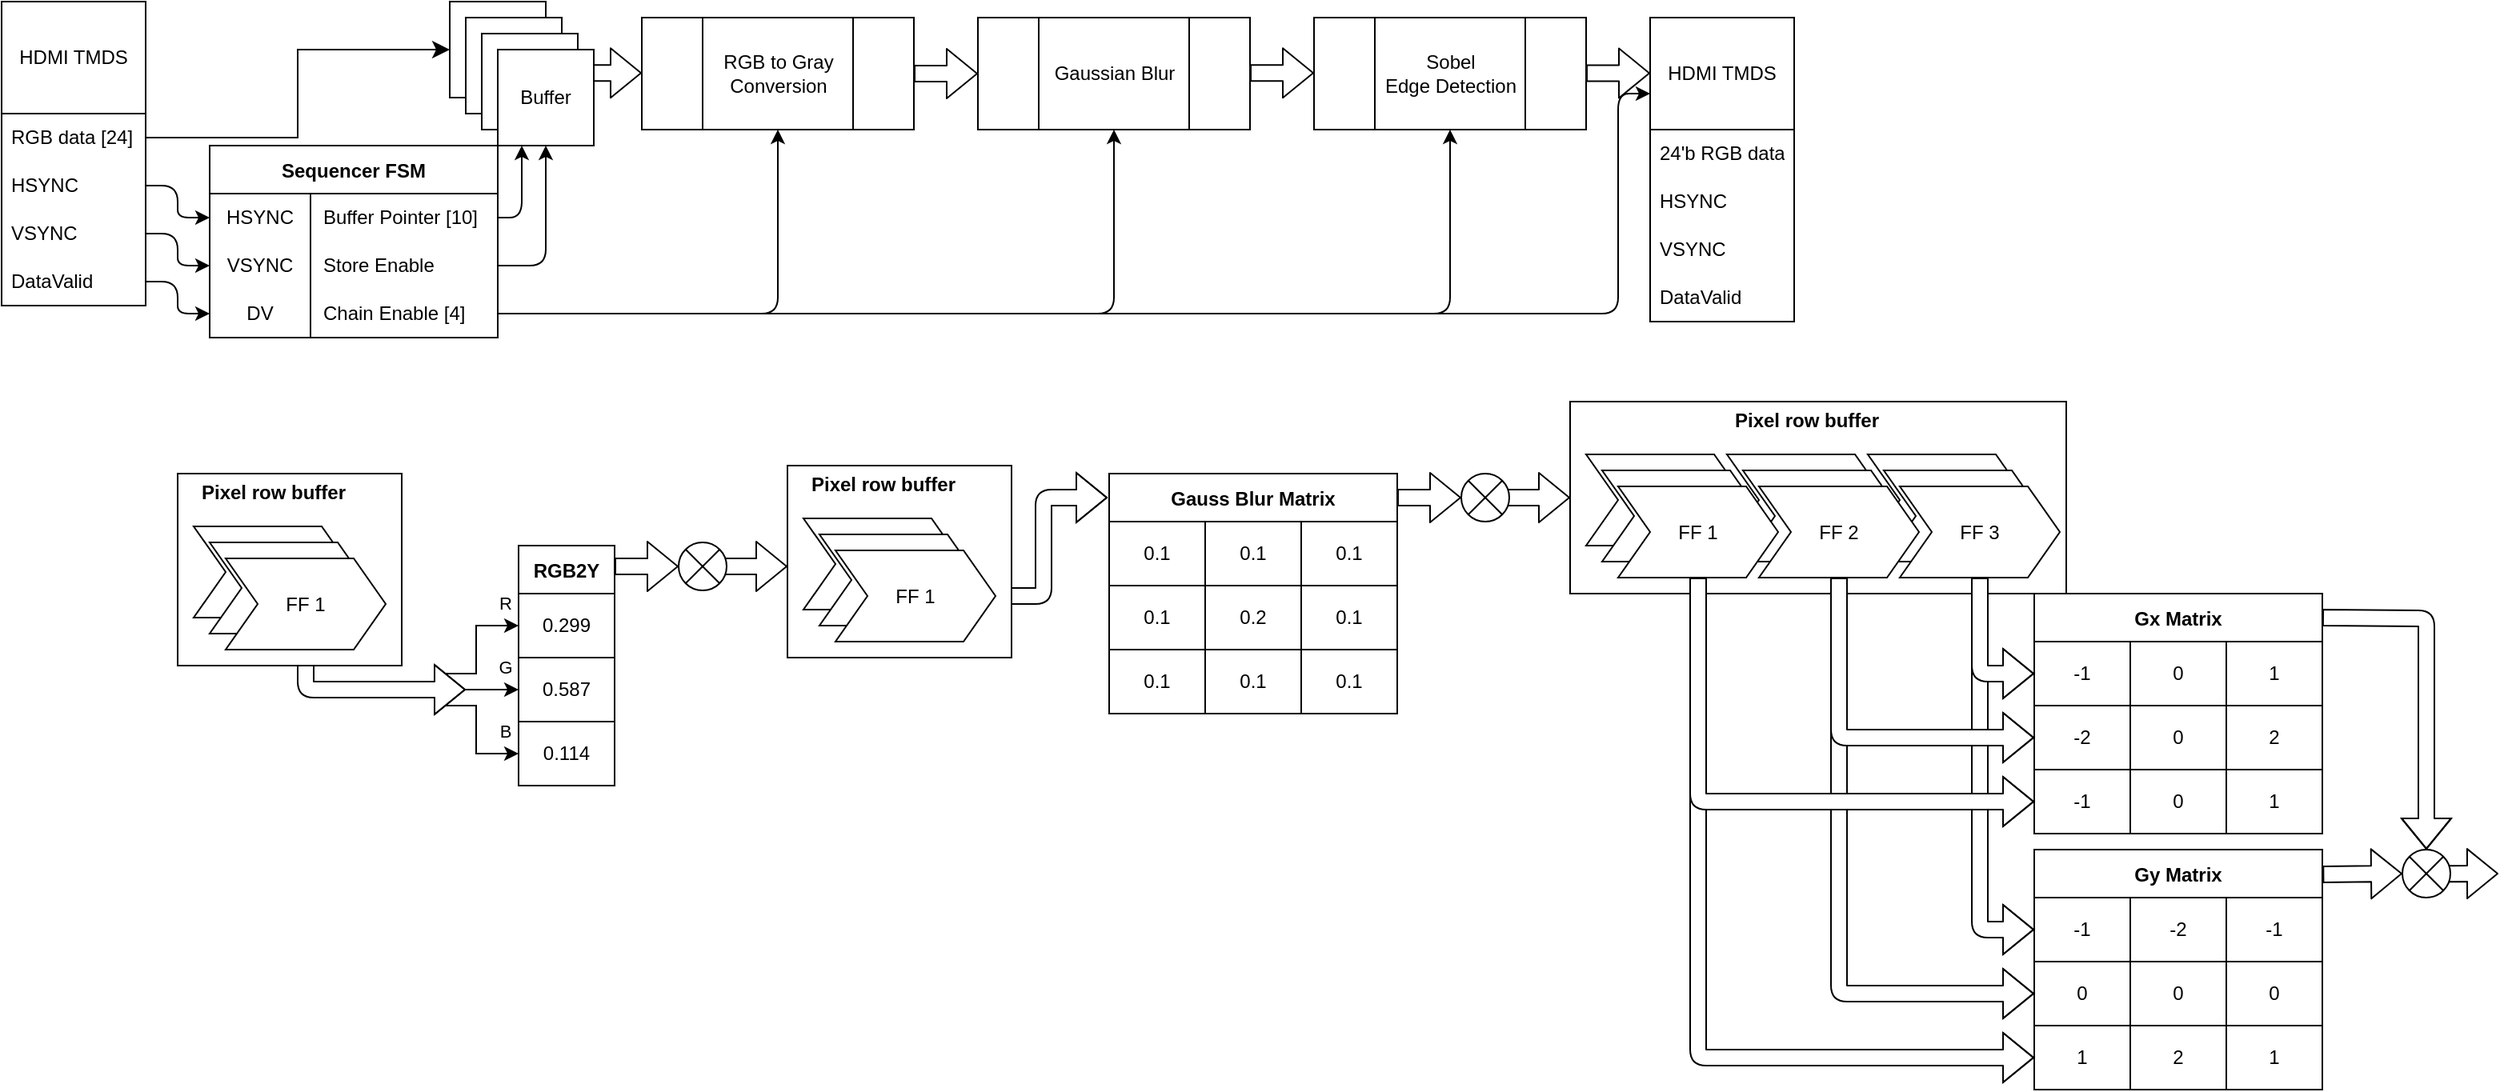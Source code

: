 <mxfile>
    <diagram id="B6FuRGe8eG0oxutKveG0" name="Page-1">
        <mxGraphModel dx="1189" dy="1131" grid="1" gridSize="10" guides="1" tooltips="1" connect="1" arrows="1" fold="1" page="1" pageScale="1" pageWidth="850" pageHeight="1100" math="0" shadow="0">
            <root>
                <mxCell id="0"/>
                <mxCell id="1" parent="0"/>
                <mxCell id="198" value="" style="edgeStyle=elbowEdgeStyle;elbow=horizontal;endArrow=classic;html=1;curved=0;rounded=0;fillColor=default;gradientColor=none;entryX=0;entryY=0.5;entryDx=0;entryDy=0;" edge="1" parent="1" target="173">
                    <mxGeometry width="50" height="50" relative="1" as="geometry">
                        <mxPoint x="300" y="430" as="sourcePoint"/>
                        <mxPoint x="350" y="400" as="targetPoint"/>
                        <Array as="points"/>
                    </mxGeometry>
                </mxCell>
                <mxCell id="199" value="" style="edgeStyle=elbowEdgeStyle;elbow=horizontal;endArrow=classic;html=1;curved=0;rounded=0;fillColor=default;gradientColor=none;entryX=0;entryY=0.5;entryDx=0;entryDy=0;" edge="1" parent="1" target="177">
                    <mxGeometry width="50" height="50" relative="1" as="geometry">
                        <mxPoint x="300" y="440" as="sourcePoint"/>
                        <mxPoint x="363" y="408.0" as="targetPoint"/>
                        <Array as="points"/>
                    </mxGeometry>
                </mxCell>
                <mxCell id="200" value="" style="edgeStyle=elbowEdgeStyle;elbow=horizontal;endArrow=classic;html=1;curved=0;rounded=0;fillColor=default;gradientColor=none;entryX=0;entryY=0.5;entryDx=0;entryDy=0;" edge="1" parent="1" target="181">
                    <mxGeometry width="50" height="50" relative="1" as="geometry">
                        <mxPoint x="300" y="450" as="sourcePoint"/>
                        <mxPoint x="363" y="410" as="targetPoint"/>
                        <Array as="points"/>
                    </mxGeometry>
                </mxCell>
                <mxCell id="197" style="edgeStyle=orthogonalEdgeStyle;shape=flexArrow;html=1;fillColor=default;" edge="1" parent="1" source="193">
                    <mxGeometry relative="1" as="geometry">
                        <mxPoint x="320" y="440" as="targetPoint"/>
                        <Array as="points">
                            <mxPoint x="220" y="440"/>
                        </Array>
                    </mxGeometry>
                </mxCell>
                <mxCell id="114" value="" style="rounded=0;whiteSpace=wrap;html=1;" vertex="1" parent="1">
                    <mxGeometry x="1010" y="260" width="310" height="120" as="geometry"/>
                </mxCell>
                <mxCell id="112" style="shape=flexArrow;html=1;fillColor=default;exitX=1.001;exitY=0.103;exitDx=0;exitDy=0;exitPerimeter=0;" edge="1" parent="1">
                    <mxGeometry relative="1" as="geometry">
                        <mxPoint x="1558" y="555.08" as="sourcePoint"/>
                        <mxPoint x="1590" y="555" as="targetPoint"/>
                    </mxGeometry>
                </mxCell>
                <mxCell id="3" value="HDMI TMDS" style="swimlane;fontStyle=0;childLayout=stackLayout;horizontal=1;startSize=70;horizontalStack=0;resizeParent=1;resizeParentMax=0;resizeLast=0;collapsible=1;marginBottom=0;whiteSpace=wrap;html=1;" parent="1" vertex="1">
                    <mxGeometry x="30" y="10" width="90" height="190" as="geometry">
                        <mxRectangle x="160" y="200" width="60" height="30" as="alternateBounds"/>
                    </mxGeometry>
                </mxCell>
                <mxCell id="5" value="RGB data [24]" style="text;strokeColor=none;fillColor=none;align=left;verticalAlign=middle;spacingLeft=4;spacingRight=4;overflow=hidden;points=[[0,0.5],[1,0.5]];portConstraint=eastwest;rotatable=0;whiteSpace=wrap;html=1;" parent="3" vertex="1">
                    <mxGeometry y="70" width="90" height="30" as="geometry"/>
                </mxCell>
                <mxCell id="6" value="HSYNC" style="text;strokeColor=none;fillColor=none;align=left;verticalAlign=middle;spacingLeft=4;spacingRight=4;overflow=hidden;points=[[0,0.5],[1,0.5]];portConstraint=eastwest;rotatable=0;whiteSpace=wrap;html=1;" parent="3" vertex="1">
                    <mxGeometry y="100" width="90" height="30" as="geometry"/>
                </mxCell>
                <mxCell id="26" value="VSYNC" style="text;strokeColor=none;fillColor=none;align=left;verticalAlign=middle;spacingLeft=4;spacingRight=4;overflow=hidden;points=[[0,0.5],[1,0.5]];portConstraint=eastwest;rotatable=0;whiteSpace=wrap;html=1;" vertex="1" parent="3">
                    <mxGeometry y="130" width="90" height="30" as="geometry"/>
                </mxCell>
                <mxCell id="27" value="DataValid" style="text;strokeColor=none;fillColor=none;align=left;verticalAlign=middle;spacingLeft=4;spacingRight=4;overflow=hidden;points=[[0,0.5],[1,0.5]];portConstraint=eastwest;rotatable=0;whiteSpace=wrap;html=1;" vertex="1" parent="3">
                    <mxGeometry y="160" width="90" height="30" as="geometry"/>
                </mxCell>
                <mxCell id="28" value="HDMI TMDS" style="swimlane;fontStyle=0;childLayout=stackLayout;horizontal=1;startSize=70;horizontalStack=0;resizeParent=1;resizeParentMax=0;resizeLast=0;collapsible=1;marginBottom=0;whiteSpace=wrap;html=1;" vertex="1" parent="1">
                    <mxGeometry x="1060" y="20" width="90" height="190" as="geometry">
                        <mxRectangle x="160" y="200" width="60" height="30" as="alternateBounds"/>
                    </mxGeometry>
                </mxCell>
                <mxCell id="29" value="24'b RGB data" style="text;strokeColor=none;fillColor=none;align=left;verticalAlign=middle;spacingLeft=4;spacingRight=4;overflow=hidden;points=[[0,0.5],[1,0.5]];portConstraint=eastwest;rotatable=0;whiteSpace=wrap;html=1;" vertex="1" parent="28">
                    <mxGeometry y="70" width="90" height="30" as="geometry"/>
                </mxCell>
                <mxCell id="30" value="HSYNC" style="text;strokeColor=none;fillColor=none;align=left;verticalAlign=middle;spacingLeft=4;spacingRight=4;overflow=hidden;points=[[0,0.5],[1,0.5]];portConstraint=eastwest;rotatable=0;whiteSpace=wrap;html=1;" vertex="1" parent="28">
                    <mxGeometry y="100" width="90" height="30" as="geometry"/>
                </mxCell>
                <mxCell id="31" value="VSYNC" style="text;strokeColor=none;fillColor=none;align=left;verticalAlign=middle;spacingLeft=4;spacingRight=4;overflow=hidden;points=[[0,0.5],[1,0.5]];portConstraint=eastwest;rotatable=0;whiteSpace=wrap;html=1;" vertex="1" parent="28">
                    <mxGeometry y="130" width="90" height="30" as="geometry"/>
                </mxCell>
                <mxCell id="32" value="DataValid" style="text;strokeColor=none;fillColor=none;align=left;verticalAlign=middle;spacingLeft=4;spacingRight=4;overflow=hidden;points=[[0,0.5],[1,0.5]];portConstraint=eastwest;rotatable=0;whiteSpace=wrap;html=1;" vertex="1" parent="28">
                    <mxGeometry y="160" width="90" height="30" as="geometry"/>
                </mxCell>
                <mxCell id="40" value="" style="group" vertex="1" connectable="0" parent="1">
                    <mxGeometry x="430" y="20" width="590" height="70" as="geometry"/>
                </mxCell>
                <mxCell id="11" value="RGB to Gray&lt;br&gt;Conversion" style="shape=process;whiteSpace=wrap;html=1;backgroundOutline=1;size=0.222;" vertex="1" parent="40">
                    <mxGeometry width="170" height="70" as="geometry"/>
                </mxCell>
                <mxCell id="34" value="Gaussian Blur" style="shape=process;whiteSpace=wrap;html=1;backgroundOutline=1;size=0.222;" vertex="1" parent="40">
                    <mxGeometry x="210" width="170" height="70" as="geometry"/>
                </mxCell>
                <mxCell id="35" value="Sobel&lt;br&gt;Edge Detection" style="shape=process;whiteSpace=wrap;html=1;backgroundOutline=1;size=0.222;" vertex="1" parent="40">
                    <mxGeometry x="420" width="170" height="70" as="geometry"/>
                </mxCell>
                <mxCell id="36" value="" style="shape=flexArrow;endArrow=classic;html=1;" edge="1" parent="40" source="11">
                    <mxGeometry width="50" height="50" relative="1" as="geometry">
                        <mxPoint x="170" y="40" as="sourcePoint"/>
                        <mxPoint x="210" y="35" as="targetPoint"/>
                    </mxGeometry>
                </mxCell>
                <mxCell id="39" value="" style="shape=flexArrow;endArrow=classic;html=1;" edge="1" parent="40">
                    <mxGeometry width="50" height="50" relative="1" as="geometry">
                        <mxPoint x="380" y="34.6" as="sourcePoint"/>
                        <mxPoint x="420" y="34.6" as="targetPoint"/>
                    </mxGeometry>
                </mxCell>
                <mxCell id="49" value="" style="group" vertex="1" connectable="0" parent="1">
                    <mxGeometry x="310" y="10" width="120" height="90" as="geometry"/>
                </mxCell>
                <mxCell id="47" value="" style="shape=flexArrow;endArrow=classic;html=1;" edge="1" parent="49">
                    <mxGeometry width="50" height="50" relative="1" as="geometry">
                        <mxPoint x="80" y="44.6" as="sourcePoint"/>
                        <mxPoint x="120" y="44.6" as="targetPoint"/>
                    </mxGeometry>
                </mxCell>
                <mxCell id="45" value="" style="group" vertex="1" connectable="0" parent="49">
                    <mxGeometry width="90" height="90" as="geometry"/>
                </mxCell>
                <mxCell id="41" value="" style="rounded=0;whiteSpace=wrap;html=1;" vertex="1" parent="45">
                    <mxGeometry width="60" height="60" as="geometry"/>
                </mxCell>
                <mxCell id="42" value="" style="rounded=0;whiteSpace=wrap;html=1;" vertex="1" parent="45">
                    <mxGeometry x="10" y="10" width="60" height="60" as="geometry"/>
                </mxCell>
                <mxCell id="43" value="" style="rounded=0;whiteSpace=wrap;html=1;" vertex="1" parent="45">
                    <mxGeometry x="20" y="20" width="60" height="60" as="geometry"/>
                </mxCell>
                <mxCell id="44" value="" style="rounded=0;whiteSpace=wrap;html=1;" vertex="1" parent="45">
                    <mxGeometry x="30" y="30" width="60" height="60" as="geometry"/>
                </mxCell>
                <mxCell id="48" value="Buffer" style="text;html=1;strokeColor=none;fillColor=none;align=center;verticalAlign=middle;whiteSpace=wrap;rounded=0;" vertex="1" parent="45">
                    <mxGeometry x="30" y="45" width="60" height="30" as="geometry"/>
                </mxCell>
                <mxCell id="50" value="" style="edgeStyle=elbowEdgeStyle;elbow=horizontal;endArrow=classic;html=1;curved=0;rounded=0;endSize=8;startSize=8;entryX=0;entryY=0.5;entryDx=0;entryDy=0;exitX=1;exitY=0.5;exitDx=0;exitDy=0;" edge="1" parent="1" source="5" target="41">
                    <mxGeometry width="50" height="50" relative="1" as="geometry">
                        <mxPoint x="120" y="100" as="sourcePoint"/>
                        <mxPoint x="170" y="50" as="targetPoint"/>
                    </mxGeometry>
                </mxCell>
                <mxCell id="55" value="Sequencer FSM" style="shape=table;startSize=30;container=1;collapsible=0;childLayout=tableLayout;fixedRows=1;rowLines=0;fontStyle=1;" vertex="1" parent="1">
                    <mxGeometry x="160" y="100" width="180" height="120" as="geometry"/>
                </mxCell>
                <mxCell id="56" value="" style="shape=tableRow;horizontal=0;startSize=0;swimlaneHead=0;swimlaneBody=0;top=0;left=0;bottom=0;right=0;collapsible=0;dropTarget=0;fillColor=none;points=[[0,0.5],[1,0.5]];portConstraint=eastwest;" vertex="1" parent="55">
                    <mxGeometry y="30" width="180" height="30" as="geometry"/>
                </mxCell>
                <mxCell id="57" value="HSYNC" style="shape=partialRectangle;html=1;whiteSpace=wrap;connectable=0;fillColor=none;top=0;left=0;bottom=0;right=0;overflow=hidden;pointerEvents=1;" vertex="1" parent="56">
                    <mxGeometry width="63" height="30" as="geometry">
                        <mxRectangle width="63" height="30" as="alternateBounds"/>
                    </mxGeometry>
                </mxCell>
                <mxCell id="58" value="Buffer Pointer [10]" style="shape=partialRectangle;html=1;whiteSpace=wrap;connectable=0;fillColor=none;top=0;left=0;bottom=0;right=0;align=left;spacingLeft=6;overflow=hidden;" vertex="1" parent="56">
                    <mxGeometry x="63" width="117" height="30" as="geometry">
                        <mxRectangle width="117" height="30" as="alternateBounds"/>
                    </mxGeometry>
                </mxCell>
                <mxCell id="59" value="" style="shape=tableRow;horizontal=0;startSize=0;swimlaneHead=0;swimlaneBody=0;top=0;left=0;bottom=0;right=0;collapsible=0;dropTarget=0;fillColor=none;points=[[0,0.5],[1,0.5]];portConstraint=eastwest;" vertex="1" parent="55">
                    <mxGeometry y="60" width="180" height="30" as="geometry"/>
                </mxCell>
                <mxCell id="60" value="VSYNC" style="shape=partialRectangle;html=1;whiteSpace=wrap;connectable=0;fillColor=none;top=0;left=0;bottom=0;right=0;overflow=hidden;" vertex="1" parent="59">
                    <mxGeometry width="63" height="30" as="geometry">
                        <mxRectangle width="63" height="30" as="alternateBounds"/>
                    </mxGeometry>
                </mxCell>
                <mxCell id="61" value="Store Enable" style="shape=partialRectangle;html=1;whiteSpace=wrap;connectable=0;fillColor=none;top=0;left=0;bottom=0;right=0;align=left;spacingLeft=6;overflow=hidden;" vertex="1" parent="59">
                    <mxGeometry x="63" width="117" height="30" as="geometry">
                        <mxRectangle width="117" height="30" as="alternateBounds"/>
                    </mxGeometry>
                </mxCell>
                <mxCell id="62" value="" style="shape=tableRow;horizontal=0;startSize=0;swimlaneHead=0;swimlaneBody=0;top=0;left=0;bottom=0;right=0;collapsible=0;dropTarget=0;fillColor=none;points=[[0,0.5],[1,0.5]];portConstraint=eastwest;" vertex="1" parent="55">
                    <mxGeometry y="90" width="180" height="30" as="geometry"/>
                </mxCell>
                <mxCell id="63" value="DV" style="shape=partialRectangle;html=1;whiteSpace=wrap;connectable=0;fillColor=none;top=0;left=0;bottom=0;right=0;overflow=hidden;" vertex="1" parent="62">
                    <mxGeometry width="63" height="30" as="geometry">
                        <mxRectangle width="63" height="30" as="alternateBounds"/>
                    </mxGeometry>
                </mxCell>
                <mxCell id="64" value="Chain Enable [4]" style="shape=partialRectangle;html=1;whiteSpace=wrap;connectable=0;fillColor=none;top=0;left=0;bottom=0;right=0;align=left;spacingLeft=6;overflow=hidden;" vertex="1" parent="62">
                    <mxGeometry x="63" width="117" height="30" as="geometry">
                        <mxRectangle width="117" height="30" as="alternateBounds"/>
                    </mxGeometry>
                </mxCell>
                <mxCell id="65" style="edgeStyle=orthogonalEdgeStyle;html=1;entryX=0;entryY=0.5;entryDx=0;entryDy=0;exitX=1;exitY=0.5;exitDx=0;exitDy=0;" edge="1" parent="1" source="6" target="56">
                    <mxGeometry relative="1" as="geometry"/>
                </mxCell>
                <mxCell id="66" style="edgeStyle=orthogonalEdgeStyle;html=1;entryX=0;entryY=0.5;entryDx=0;entryDy=0;exitX=1;exitY=0.5;exitDx=0;exitDy=0;" edge="1" parent="1" source="26" target="59">
                    <mxGeometry relative="1" as="geometry"/>
                </mxCell>
                <mxCell id="67" style="edgeStyle=orthogonalEdgeStyle;html=1;exitX=1;exitY=0.5;exitDx=0;exitDy=0;entryX=0;entryY=0.5;entryDx=0;entryDy=0;" edge="1" parent="1" source="27" target="62">
                    <mxGeometry relative="1" as="geometry"/>
                </mxCell>
                <mxCell id="68" style="edgeStyle=orthogonalEdgeStyle;html=1;exitX=1;exitY=0.5;exitDx=0;exitDy=0;entryX=0.25;entryY=1;entryDx=0;entryDy=0;" edge="1" parent="1" source="56" target="44">
                    <mxGeometry relative="1" as="geometry"/>
                </mxCell>
                <mxCell id="69" style="edgeStyle=orthogonalEdgeStyle;html=1;exitX=1;exitY=0.5;exitDx=0;exitDy=0;entryX=0.5;entryY=1;entryDx=0;entryDy=0;" edge="1" parent="1" source="59" target="44">
                    <mxGeometry relative="1" as="geometry"/>
                </mxCell>
                <mxCell id="70" style="edgeStyle=orthogonalEdgeStyle;html=1;entryX=0.5;entryY=1;entryDx=0;entryDy=0;exitX=1;exitY=0.5;exitDx=0;exitDy=0;" edge="1" parent="1" source="62" target="11">
                    <mxGeometry relative="1" as="geometry">
                        <mxPoint x="610" y="180" as="sourcePoint"/>
                    </mxGeometry>
                </mxCell>
                <mxCell id="71" style="edgeStyle=orthogonalEdgeStyle;html=1;exitX=1;exitY=0.5;exitDx=0;exitDy=0;entryX=0.5;entryY=1;entryDx=0;entryDy=0;" edge="1" parent="1" source="62" target="34">
                    <mxGeometry relative="1" as="geometry"/>
                </mxCell>
                <mxCell id="72" style="edgeStyle=orthogonalEdgeStyle;html=1;exitX=1;exitY=0.5;exitDx=0;exitDy=0;entryX=0.5;entryY=1;entryDx=0;entryDy=0;" edge="1" parent="1" source="62" target="35">
                    <mxGeometry relative="1" as="geometry">
                        <mxPoint x="930" y="90" as="targetPoint"/>
                    </mxGeometry>
                </mxCell>
                <mxCell id="110" style="edgeStyle=orthogonalEdgeStyle;shape=flexArrow;html=1;entryX=0.5;entryY=0;entryDx=0;entryDy=0;fillColor=default;" edge="1" parent="1" target="109">
                    <mxGeometry relative="1" as="geometry">
                        <mxPoint x="1480" y="395" as="sourcePoint"/>
                    </mxGeometry>
                </mxCell>
                <mxCell id="73" value="Gx Matrix" style="shape=table;startSize=30;container=1;collapsible=0;childLayout=tableLayout;fontStyle=1;align=center;" vertex="1" parent="1">
                    <mxGeometry x="1300" y="380" width="180" height="150" as="geometry"/>
                </mxCell>
                <mxCell id="74" value="" style="shape=tableRow;horizontal=0;startSize=0;swimlaneHead=0;swimlaneBody=0;top=0;left=0;bottom=0;right=0;collapsible=0;dropTarget=0;fillColor=none;points=[[0,0.5],[1,0.5]];portConstraint=eastwest;" vertex="1" parent="73">
                    <mxGeometry y="30" width="180" height="40" as="geometry"/>
                </mxCell>
                <mxCell id="75" value="-1" style="shape=partialRectangle;html=1;whiteSpace=wrap;connectable=0;fillColor=none;top=0;left=0;bottom=0;right=0;overflow=hidden;" vertex="1" parent="74">
                    <mxGeometry width="60" height="40" as="geometry">
                        <mxRectangle width="60" height="40" as="alternateBounds"/>
                    </mxGeometry>
                </mxCell>
                <mxCell id="76" value="0" style="shape=partialRectangle;html=1;whiteSpace=wrap;connectable=0;fillColor=none;top=0;left=0;bottom=0;right=0;overflow=hidden;" vertex="1" parent="74">
                    <mxGeometry x="60" width="60" height="40" as="geometry">
                        <mxRectangle width="60" height="40" as="alternateBounds"/>
                    </mxGeometry>
                </mxCell>
                <mxCell id="77" value="1" style="shape=partialRectangle;html=1;whiteSpace=wrap;connectable=0;fillColor=none;top=0;left=0;bottom=0;right=0;overflow=hidden;" vertex="1" parent="74">
                    <mxGeometry x="120" width="60" height="40" as="geometry">
                        <mxRectangle width="60" height="40" as="alternateBounds"/>
                    </mxGeometry>
                </mxCell>
                <mxCell id="78" value="" style="shape=tableRow;horizontal=0;startSize=0;swimlaneHead=0;swimlaneBody=0;top=0;left=0;bottom=0;right=0;collapsible=0;dropTarget=0;fillColor=none;points=[[0,0.5],[1,0.5]];portConstraint=eastwest;" vertex="1" parent="73">
                    <mxGeometry y="70" width="180" height="40" as="geometry"/>
                </mxCell>
                <mxCell id="79" value="-2" style="shape=partialRectangle;html=1;whiteSpace=wrap;connectable=0;fillColor=none;top=0;left=0;bottom=0;right=0;overflow=hidden;" vertex="1" parent="78">
                    <mxGeometry width="60" height="40" as="geometry">
                        <mxRectangle width="60" height="40" as="alternateBounds"/>
                    </mxGeometry>
                </mxCell>
                <mxCell id="80" value="0" style="shape=partialRectangle;html=1;whiteSpace=wrap;connectable=0;fillColor=none;top=0;left=0;bottom=0;right=0;overflow=hidden;" vertex="1" parent="78">
                    <mxGeometry x="60" width="60" height="40" as="geometry">
                        <mxRectangle width="60" height="40" as="alternateBounds"/>
                    </mxGeometry>
                </mxCell>
                <mxCell id="81" value="2" style="shape=partialRectangle;html=1;whiteSpace=wrap;connectable=0;fillColor=none;top=0;left=0;bottom=0;right=0;overflow=hidden;" vertex="1" parent="78">
                    <mxGeometry x="120" width="60" height="40" as="geometry">
                        <mxRectangle width="60" height="40" as="alternateBounds"/>
                    </mxGeometry>
                </mxCell>
                <mxCell id="82" value="" style="shape=tableRow;horizontal=0;startSize=0;swimlaneHead=0;swimlaneBody=0;top=0;left=0;bottom=0;right=0;collapsible=0;dropTarget=0;fillColor=none;points=[[0,0.5],[1,0.5]];portConstraint=eastwest;" vertex="1" parent="73">
                    <mxGeometry y="110" width="180" height="40" as="geometry"/>
                </mxCell>
                <mxCell id="83" value="-1" style="shape=partialRectangle;html=1;whiteSpace=wrap;connectable=0;fillColor=none;top=0;left=0;bottom=0;right=0;overflow=hidden;" vertex="1" parent="82">
                    <mxGeometry width="60" height="40" as="geometry">
                        <mxRectangle width="60" height="40" as="alternateBounds"/>
                    </mxGeometry>
                </mxCell>
                <mxCell id="84" value="0" style="shape=partialRectangle;html=1;whiteSpace=wrap;connectable=0;fillColor=none;top=0;left=0;bottom=0;right=0;overflow=hidden;" vertex="1" parent="82">
                    <mxGeometry x="60" width="60" height="40" as="geometry">
                        <mxRectangle width="60" height="40" as="alternateBounds"/>
                    </mxGeometry>
                </mxCell>
                <mxCell id="85" value="1" style="shape=partialRectangle;html=1;whiteSpace=wrap;connectable=0;fillColor=none;top=0;left=0;bottom=0;right=0;overflow=hidden;" vertex="1" parent="82">
                    <mxGeometry x="120" width="60" height="40" as="geometry">
                        <mxRectangle width="60" height="40" as="alternateBounds"/>
                    </mxGeometry>
                </mxCell>
                <mxCell id="111" style="shape=flexArrow;html=1;entryX=0;entryY=0.5;entryDx=0;entryDy=0;fillColor=default;exitX=1.001;exitY=0.103;exitDx=0;exitDy=0;exitPerimeter=0;" edge="1" parent="1" source="86" target="109">
                    <mxGeometry relative="1" as="geometry">
                        <mxPoint x="1480" y="615" as="sourcePoint"/>
                    </mxGeometry>
                </mxCell>
                <mxCell id="86" value="Gy Matrix" style="shape=table;startSize=30;container=1;collapsible=0;childLayout=tableLayout;fontStyle=1;align=center;" vertex="1" parent="1">
                    <mxGeometry x="1300" y="540" width="180" height="150" as="geometry"/>
                </mxCell>
                <mxCell id="87" value="" style="shape=tableRow;horizontal=0;startSize=0;swimlaneHead=0;swimlaneBody=0;top=0;left=0;bottom=0;right=0;collapsible=0;dropTarget=0;fillColor=none;points=[[0,0.5],[1,0.5]];portConstraint=eastwest;" vertex="1" parent="86">
                    <mxGeometry y="30" width="180" height="40" as="geometry"/>
                </mxCell>
                <mxCell id="88" value="-1" style="shape=partialRectangle;html=1;whiteSpace=wrap;connectable=0;fillColor=none;top=0;left=0;bottom=0;right=0;overflow=hidden;" vertex="1" parent="87">
                    <mxGeometry width="60" height="40" as="geometry">
                        <mxRectangle width="60" height="40" as="alternateBounds"/>
                    </mxGeometry>
                </mxCell>
                <mxCell id="89" value="-2" style="shape=partialRectangle;html=1;whiteSpace=wrap;connectable=0;fillColor=none;top=0;left=0;bottom=0;right=0;overflow=hidden;" vertex="1" parent="87">
                    <mxGeometry x="60" width="60" height="40" as="geometry">
                        <mxRectangle width="60" height="40" as="alternateBounds"/>
                    </mxGeometry>
                </mxCell>
                <mxCell id="90" value="-1" style="shape=partialRectangle;html=1;whiteSpace=wrap;connectable=0;fillColor=none;top=0;left=0;bottom=0;right=0;overflow=hidden;" vertex="1" parent="87">
                    <mxGeometry x="120" width="60" height="40" as="geometry">
                        <mxRectangle width="60" height="40" as="alternateBounds"/>
                    </mxGeometry>
                </mxCell>
                <mxCell id="91" value="" style="shape=tableRow;horizontal=0;startSize=0;swimlaneHead=0;swimlaneBody=0;top=0;left=0;bottom=0;right=0;collapsible=0;dropTarget=0;fillColor=none;points=[[0,0.5],[1,0.5]];portConstraint=eastwest;" vertex="1" parent="86">
                    <mxGeometry y="70" width="180" height="40" as="geometry"/>
                </mxCell>
                <mxCell id="92" value="0" style="shape=partialRectangle;html=1;whiteSpace=wrap;connectable=0;fillColor=none;top=0;left=0;bottom=0;right=0;overflow=hidden;" vertex="1" parent="91">
                    <mxGeometry width="60" height="40" as="geometry">
                        <mxRectangle width="60" height="40" as="alternateBounds"/>
                    </mxGeometry>
                </mxCell>
                <mxCell id="93" value="0" style="shape=partialRectangle;html=1;whiteSpace=wrap;connectable=0;fillColor=none;top=0;left=0;bottom=0;right=0;overflow=hidden;" vertex="1" parent="91">
                    <mxGeometry x="60" width="60" height="40" as="geometry">
                        <mxRectangle width="60" height="40" as="alternateBounds"/>
                    </mxGeometry>
                </mxCell>
                <mxCell id="94" value="0" style="shape=partialRectangle;html=1;whiteSpace=wrap;connectable=0;fillColor=none;top=0;left=0;bottom=0;right=0;overflow=hidden;" vertex="1" parent="91">
                    <mxGeometry x="120" width="60" height="40" as="geometry">
                        <mxRectangle width="60" height="40" as="alternateBounds"/>
                    </mxGeometry>
                </mxCell>
                <mxCell id="95" value="" style="shape=tableRow;horizontal=0;startSize=0;swimlaneHead=0;swimlaneBody=0;top=0;left=0;bottom=0;right=0;collapsible=0;dropTarget=0;fillColor=none;points=[[0,0.5],[1,0.5]];portConstraint=eastwest;" vertex="1" parent="86">
                    <mxGeometry y="110" width="180" height="40" as="geometry"/>
                </mxCell>
                <mxCell id="96" value="1" style="shape=partialRectangle;html=1;whiteSpace=wrap;connectable=0;fillColor=none;top=0;left=0;bottom=0;right=0;overflow=hidden;" vertex="1" parent="95">
                    <mxGeometry width="60" height="40" as="geometry">
                        <mxRectangle width="60" height="40" as="alternateBounds"/>
                    </mxGeometry>
                </mxCell>
                <mxCell id="97" value="2" style="shape=partialRectangle;html=1;whiteSpace=wrap;connectable=0;fillColor=none;top=0;left=0;bottom=0;right=0;overflow=hidden;" vertex="1" parent="95">
                    <mxGeometry x="60" width="60" height="40" as="geometry">
                        <mxRectangle width="60" height="40" as="alternateBounds"/>
                    </mxGeometry>
                </mxCell>
                <mxCell id="98" value="1" style="shape=partialRectangle;html=1;whiteSpace=wrap;connectable=0;fillColor=none;top=0;left=0;bottom=0;right=0;overflow=hidden;" vertex="1" parent="95">
                    <mxGeometry x="120" width="60" height="40" as="geometry">
                        <mxRectangle width="60" height="40" as="alternateBounds"/>
                    </mxGeometry>
                </mxCell>
                <mxCell id="103" style="edgeStyle=orthogonalEdgeStyle;html=1;entryX=0;entryY=0.5;entryDx=0;entryDy=0;shape=flexArrow;fillColor=default;" edge="1" parent="1" source="22" target="95">
                    <mxGeometry relative="1" as="geometry"/>
                </mxCell>
                <mxCell id="104" style="edgeStyle=orthogonalEdgeStyle;html=1;entryX=0;entryY=0.5;entryDx=0;entryDy=0;shape=flexArrow;fillColor=default;" edge="1" parent="1" source="23" target="91">
                    <mxGeometry relative="1" as="geometry"/>
                </mxCell>
                <mxCell id="105" style="edgeStyle=orthogonalEdgeStyle;html=1;entryX=0;entryY=0.5;entryDx=0;entryDy=0;shape=flexArrow;fillColor=default;" edge="1" parent="1" source="24" target="87">
                    <mxGeometry relative="1" as="geometry"/>
                </mxCell>
                <mxCell id="106" style="edgeStyle=orthogonalEdgeStyle;html=1;entryX=0;entryY=0.5;entryDx=0;entryDy=0;shape=flexArrow;fillColor=default;" edge="1" parent="1" source="22" target="82">
                    <mxGeometry relative="1" as="geometry"/>
                </mxCell>
                <mxCell id="102" style="edgeStyle=orthogonalEdgeStyle;html=1;entryX=0;entryY=0.5;entryDx=0;entryDy=0;shape=flexArrow;fillColor=default;" edge="1" parent="1" source="23" target="78">
                    <mxGeometry relative="1" as="geometry"/>
                </mxCell>
                <mxCell id="101" style="edgeStyle=orthogonalEdgeStyle;html=1;entryX=0;entryY=0.5;entryDx=0;entryDy=0;shape=flexArrow;fillColor=default;" edge="1" parent="1" source="24" target="74">
                    <mxGeometry relative="1" as="geometry"/>
                </mxCell>
                <mxCell id="107" value="" style="group" vertex="1" connectable="0" parent="1">
                    <mxGeometry x="1010" y="260" width="316" height="120" as="geometry"/>
                </mxCell>
                <mxCell id="13" value="Pixel row buffer" style="swimlane;childLayout=stackLayout;horizontal=1;fillColor=none;horizontalStack=1;resizeParent=1;resizeParentMax=0;resizeLast=0;collapsible=0;strokeColor=none;stackBorder=10;stackSpacing=-12;resizable=1;align=center;points=[];whiteSpace=wrap;html=1;" vertex="1" parent="107">
                    <mxGeometry width="296" height="100" as="geometry"/>
                </mxCell>
                <mxCell id="14" value="FF 1" style="shape=step;perimeter=stepPerimeter;fixedSize=1;points=[];whiteSpace=wrap;html=1;" vertex="1" parent="13">
                    <mxGeometry x="10" y="33" width="100" height="57" as="geometry"/>
                </mxCell>
                <mxCell id="15" value="FF 2" style="shape=step;perimeter=stepPerimeter;fixedSize=1;points=[];whiteSpace=wrap;html=1;" vertex="1" parent="13">
                    <mxGeometry x="98" y="33" width="100" height="57" as="geometry"/>
                </mxCell>
                <mxCell id="16" value="FF 3" style="shape=step;perimeter=stepPerimeter;fixedSize=1;points=[];whiteSpace=wrap;html=1;" vertex="1" parent="13">
                    <mxGeometry x="186" y="33" width="100" height="57" as="geometry"/>
                </mxCell>
                <mxCell id="17" value="" style="swimlane;childLayout=stackLayout;horizontal=1;fillColor=none;horizontalStack=1;resizeParent=1;resizeParentMax=0;resizeLast=0;collapsible=0;strokeColor=none;stackBorder=10;stackSpacing=-12;resizable=1;align=center;points=[];whiteSpace=wrap;html=1;" vertex="1" parent="107">
                    <mxGeometry x="10" y="10" width="296" height="100" as="geometry"/>
                </mxCell>
                <mxCell id="18" value="FF 1" style="shape=step;perimeter=stepPerimeter;fixedSize=1;points=[];whiteSpace=wrap;html=1;" vertex="1" parent="17">
                    <mxGeometry x="10" y="33" width="100" height="57" as="geometry"/>
                </mxCell>
                <mxCell id="19" value="FF 2" style="shape=step;perimeter=stepPerimeter;fixedSize=1;points=[];whiteSpace=wrap;html=1;" vertex="1" parent="17">
                    <mxGeometry x="98" y="33" width="100" height="57" as="geometry"/>
                </mxCell>
                <mxCell id="20" value="FF 3" style="shape=step;perimeter=stepPerimeter;fixedSize=1;points=[];whiteSpace=wrap;html=1;" vertex="1" parent="17">
                    <mxGeometry x="186" y="33" width="100" height="57" as="geometry"/>
                </mxCell>
                <mxCell id="21" value="" style="swimlane;childLayout=stackLayout;horizontal=1;fillColor=none;horizontalStack=1;resizeParent=1;resizeParentMax=0;resizeLast=0;collapsible=0;strokeColor=none;stackBorder=10;stackSpacing=-12;resizable=1;align=center;points=[];whiteSpace=wrap;html=1;" vertex="1" parent="107">
                    <mxGeometry x="20" y="20" width="296" height="100" as="geometry"/>
                </mxCell>
                <mxCell id="22" value="FF 1" style="shape=step;perimeter=stepPerimeter;fixedSize=1;points=[];whiteSpace=wrap;html=1;" vertex="1" parent="21">
                    <mxGeometry x="10" y="33" width="100" height="57" as="geometry"/>
                </mxCell>
                <mxCell id="23" value="FF 2" style="shape=step;perimeter=stepPerimeter;fixedSize=1;points=[];whiteSpace=wrap;html=1;" vertex="1" parent="21">
                    <mxGeometry x="98" y="33" width="100" height="57" as="geometry"/>
                </mxCell>
                <mxCell id="24" value="FF 3" style="shape=step;perimeter=stepPerimeter;fixedSize=1;points=[];whiteSpace=wrap;html=1;" vertex="1" parent="21">
                    <mxGeometry x="186" y="33" width="100" height="57" as="geometry"/>
                </mxCell>
                <mxCell id="109" value="" style="shape=sumEllipse;perimeter=ellipsePerimeter;whiteSpace=wrap;html=1;backgroundOutline=1;" vertex="1" parent="1">
                    <mxGeometry x="1530" y="540" width="30" height="30" as="geometry"/>
                </mxCell>
                <mxCell id="113" style="shape=flexArrow;html=1;entryX=0;entryY=0.5;entryDx=0;entryDy=0;fillColor=default;" edge="1" parent="1" target="114">
                    <mxGeometry relative="1" as="geometry">
                        <mxPoint x="970" y="320" as="sourcePoint"/>
                        <mxPoint x="1010.0" y="319.37" as="targetPoint"/>
                    </mxGeometry>
                </mxCell>
                <mxCell id="118" value="Gauss Blur Matrix" style="shape=table;startSize=30;container=1;collapsible=0;childLayout=tableLayout;fontStyle=1;align=center;" vertex="1" parent="1">
                    <mxGeometry x="722" y="305" width="180" height="150" as="geometry"/>
                </mxCell>
                <mxCell id="119" value="" style="shape=tableRow;horizontal=0;startSize=0;swimlaneHead=0;swimlaneBody=0;top=0;left=0;bottom=0;right=0;collapsible=0;dropTarget=0;fillColor=none;points=[[0,0.5],[1,0.5]];portConstraint=eastwest;" vertex="1" parent="118">
                    <mxGeometry y="30" width="180" height="40" as="geometry"/>
                </mxCell>
                <mxCell id="120" value="0.1" style="shape=partialRectangle;html=1;whiteSpace=wrap;connectable=0;fillColor=none;top=0;left=0;bottom=0;right=0;overflow=hidden;" vertex="1" parent="119">
                    <mxGeometry width="60" height="40" as="geometry">
                        <mxRectangle width="60" height="40" as="alternateBounds"/>
                    </mxGeometry>
                </mxCell>
                <mxCell id="121" value="0.1" style="shape=partialRectangle;html=1;whiteSpace=wrap;connectable=0;fillColor=none;top=0;left=0;bottom=0;right=0;overflow=hidden;" vertex="1" parent="119">
                    <mxGeometry x="60" width="60" height="40" as="geometry">
                        <mxRectangle width="60" height="40" as="alternateBounds"/>
                    </mxGeometry>
                </mxCell>
                <mxCell id="122" value="0.1" style="shape=partialRectangle;html=1;whiteSpace=wrap;connectable=0;fillColor=none;top=0;left=0;bottom=0;right=0;overflow=hidden;" vertex="1" parent="119">
                    <mxGeometry x="120" width="60" height="40" as="geometry">
                        <mxRectangle width="60" height="40" as="alternateBounds"/>
                    </mxGeometry>
                </mxCell>
                <mxCell id="123" value="" style="shape=tableRow;horizontal=0;startSize=0;swimlaneHead=0;swimlaneBody=0;top=0;left=0;bottom=0;right=0;collapsible=0;dropTarget=0;fillColor=none;points=[[0,0.5],[1,0.5]];portConstraint=eastwest;" vertex="1" parent="118">
                    <mxGeometry y="70" width="180" height="40" as="geometry"/>
                </mxCell>
                <mxCell id="124" value="0.1" style="shape=partialRectangle;html=1;whiteSpace=wrap;connectable=0;fillColor=none;top=0;left=0;bottom=0;right=0;overflow=hidden;" vertex="1" parent="123">
                    <mxGeometry width="60" height="40" as="geometry">
                        <mxRectangle width="60" height="40" as="alternateBounds"/>
                    </mxGeometry>
                </mxCell>
                <mxCell id="125" value="0.2" style="shape=partialRectangle;html=1;whiteSpace=wrap;connectable=0;fillColor=none;top=0;left=0;bottom=0;right=0;overflow=hidden;" vertex="1" parent="123">
                    <mxGeometry x="60" width="60" height="40" as="geometry">
                        <mxRectangle width="60" height="40" as="alternateBounds"/>
                    </mxGeometry>
                </mxCell>
                <mxCell id="126" value="0.1" style="shape=partialRectangle;html=1;whiteSpace=wrap;connectable=0;fillColor=none;top=0;left=0;bottom=0;right=0;overflow=hidden;" vertex="1" parent="123">
                    <mxGeometry x="120" width="60" height="40" as="geometry">
                        <mxRectangle width="60" height="40" as="alternateBounds"/>
                    </mxGeometry>
                </mxCell>
                <mxCell id="127" value="" style="shape=tableRow;horizontal=0;startSize=0;swimlaneHead=0;swimlaneBody=0;top=0;left=0;bottom=0;right=0;collapsible=0;dropTarget=0;fillColor=none;points=[[0,0.5],[1,0.5]];portConstraint=eastwest;" vertex="1" parent="118">
                    <mxGeometry y="110" width="180" height="40" as="geometry"/>
                </mxCell>
                <mxCell id="128" value="0.1" style="shape=partialRectangle;html=1;whiteSpace=wrap;connectable=0;fillColor=none;top=0;left=0;bottom=0;right=0;overflow=hidden;" vertex="1" parent="127">
                    <mxGeometry width="60" height="40" as="geometry">
                        <mxRectangle width="60" height="40" as="alternateBounds"/>
                    </mxGeometry>
                </mxCell>
                <mxCell id="129" value="0.1" style="shape=partialRectangle;html=1;whiteSpace=wrap;connectable=0;fillColor=none;top=0;left=0;bottom=0;right=0;overflow=hidden;" vertex="1" parent="127">
                    <mxGeometry x="60" width="60" height="40" as="geometry">
                        <mxRectangle width="60" height="40" as="alternateBounds"/>
                    </mxGeometry>
                </mxCell>
                <mxCell id="130" value="0.1" style="shape=partialRectangle;html=1;whiteSpace=wrap;connectable=0;fillColor=none;top=0;left=0;bottom=0;right=0;overflow=hidden;" vertex="1" parent="127">
                    <mxGeometry x="120" width="60" height="40" as="geometry">
                        <mxRectangle width="60" height="40" as="alternateBounds"/>
                    </mxGeometry>
                </mxCell>
                <mxCell id="169" value="" style="group" vertex="1" connectable="0" parent="1">
                    <mxGeometry x="481" y="300" width="200" height="120" as="geometry"/>
                </mxCell>
                <mxCell id="168" style="edgeStyle=orthogonalEdgeStyle;shape=flexArrow;html=1;" edge="1" parent="169" source="161">
                    <mxGeometry relative="1" as="geometry">
                        <mxPoint x="240" y="20" as="targetPoint"/>
                        <Array as="points">
                            <mxPoint x="200" y="81"/>
                            <mxPoint x="200" y="20"/>
                        </Array>
                    </mxGeometry>
                </mxCell>
                <mxCell id="115" value="" style="rounded=0;whiteSpace=wrap;html=1;" vertex="1" parent="169">
                    <mxGeometry x="40" width="140" height="120" as="geometry"/>
                </mxCell>
                <mxCell id="152" value="Pixel row buffer" style="swimlane;childLayout=stackLayout;horizontal=1;fillColor=none;horizontalStack=1;resizeParent=1;resizeParentMax=0;resizeLast=0;collapsible=0;strokeColor=none;stackBorder=10;stackSpacing=-12;resizable=1;align=center;points=[];whiteSpace=wrap;html=1;" vertex="1" parent="169">
                    <mxGeometry x="40" width="120" height="100" as="geometry"/>
                </mxCell>
                <mxCell id="153" value="FF 1" style="shape=step;perimeter=stepPerimeter;fixedSize=1;points=[];whiteSpace=wrap;html=1;" vertex="1" parent="152">
                    <mxGeometry x="10" y="33" width="100" height="57" as="geometry"/>
                </mxCell>
                <mxCell id="156" value="" style="swimlane;childLayout=stackLayout;horizontal=1;fillColor=none;horizontalStack=1;resizeParent=1;resizeParentMax=0;resizeLast=0;collapsible=0;strokeColor=none;stackBorder=10;stackSpacing=-12;resizable=1;align=center;points=[];whiteSpace=wrap;html=1;" vertex="1" parent="169">
                    <mxGeometry x="50" y="10" width="120" height="100" as="geometry"/>
                </mxCell>
                <mxCell id="157" value="FF 1" style="shape=step;perimeter=stepPerimeter;fixedSize=1;points=[];whiteSpace=wrap;html=1;" vertex="1" parent="156">
                    <mxGeometry x="10" y="33" width="100" height="57" as="geometry"/>
                </mxCell>
                <mxCell id="160" value="" style="swimlane;childLayout=stackLayout;horizontal=1;fillColor=none;horizontalStack=1;resizeParent=1;resizeParentMax=0;resizeLast=0;collapsible=0;strokeColor=none;stackBorder=10;stackSpacing=-12;resizable=1;align=center;points=[];whiteSpace=wrap;html=1;" vertex="1" parent="169">
                    <mxGeometry x="60" y="20" width="120" height="100" as="geometry"/>
                </mxCell>
                <mxCell id="161" value="FF 1" style="shape=step;perimeter=stepPerimeter;fixedSize=1;points=[];whiteSpace=wrap;html=1;" vertex="1" parent="160">
                    <mxGeometry x="10" y="33" width="100" height="57" as="geometry"/>
                </mxCell>
                <mxCell id="170" value="" style="group" vertex="1" connectable="0" parent="1">
                    <mxGeometry x="902" y="305" width="70" height="30" as="geometry"/>
                </mxCell>
                <mxCell id="117" style="edgeStyle=orthogonalEdgeStyle;shape=flexArrow;html=1;entryX=0;entryY=0.5;entryDx=0;entryDy=0;fillColor=default;" edge="1" parent="170">
                    <mxGeometry relative="1" as="geometry">
                        <mxPoint y="15" as="sourcePoint"/>
                        <mxPoint x="40" y="15" as="targetPoint"/>
                    </mxGeometry>
                </mxCell>
                <mxCell id="164" value="" style="shape=sumEllipse;perimeter=ellipsePerimeter;whiteSpace=wrap;html=1;backgroundOutline=1;" vertex="1" parent="170">
                    <mxGeometry x="40" width="30" height="30" as="geometry"/>
                </mxCell>
                <mxCell id="171" style="shape=flexArrow;html=1;entryX=0;entryY=0.5;entryDx=0;entryDy=0;fillColor=default;" edge="1" parent="1">
                    <mxGeometry relative="1" as="geometry">
                        <mxPoint x="481" y="363" as="sourcePoint"/>
                        <mxPoint x="521" y="363" as="targetPoint"/>
                    </mxGeometry>
                </mxCell>
                <mxCell id="172" value="RGB2Y" style="shape=table;startSize=30;container=1;collapsible=0;childLayout=tableLayout;fontStyle=1;align=center;" vertex="1" parent="1">
                    <mxGeometry x="353" y="350" width="60" height="150" as="geometry"/>
                </mxCell>
                <mxCell id="173" value="" style="shape=tableRow;horizontal=0;startSize=0;swimlaneHead=0;swimlaneBody=0;top=0;left=0;bottom=0;right=0;collapsible=0;dropTarget=0;fillColor=none;points=[[0,0.5],[1,0.5]];portConstraint=eastwest;" vertex="1" parent="172">
                    <mxGeometry y="30" width="60" height="40" as="geometry"/>
                </mxCell>
                <mxCell id="174" value="0.299" style="shape=partialRectangle;html=1;whiteSpace=wrap;connectable=0;fillColor=none;top=0;left=0;bottom=0;right=0;overflow=hidden;" vertex="1" parent="173">
                    <mxGeometry width="60" height="40" as="geometry">
                        <mxRectangle width="60" height="40" as="alternateBounds"/>
                    </mxGeometry>
                </mxCell>
                <mxCell id="177" value="" style="shape=tableRow;horizontal=0;startSize=0;swimlaneHead=0;swimlaneBody=0;top=0;left=0;bottom=0;right=0;collapsible=0;dropTarget=0;fillColor=none;points=[[0,0.5],[1,0.5]];portConstraint=eastwest;" vertex="1" parent="172">
                    <mxGeometry y="70" width="60" height="40" as="geometry"/>
                </mxCell>
                <mxCell id="178" value="0.587" style="shape=partialRectangle;html=1;whiteSpace=wrap;connectable=0;fillColor=none;top=0;left=0;bottom=0;right=0;overflow=hidden;" vertex="1" parent="177">
                    <mxGeometry width="60" height="40" as="geometry">
                        <mxRectangle width="60" height="40" as="alternateBounds"/>
                    </mxGeometry>
                </mxCell>
                <mxCell id="181" value="" style="shape=tableRow;horizontal=0;startSize=0;swimlaneHead=0;swimlaneBody=0;top=0;left=0;bottom=0;right=0;collapsible=0;dropTarget=0;fillColor=none;points=[[0,0.5],[1,0.5]];portConstraint=eastwest;" vertex="1" parent="172">
                    <mxGeometry y="110" width="60" height="40" as="geometry"/>
                </mxCell>
                <mxCell id="182" value="0.114" style="shape=partialRectangle;html=1;whiteSpace=wrap;connectable=0;fillColor=none;top=0;left=0;bottom=0;right=0;overflow=hidden;" vertex="1" parent="181">
                    <mxGeometry width="60" height="40" as="geometry">
                        <mxRectangle width="60" height="40" as="alternateBounds"/>
                    </mxGeometry>
                </mxCell>
                <mxCell id="185" value="" style="group" vertex="1" connectable="0" parent="1">
                    <mxGeometry x="100" y="305" width="200" height="120" as="geometry"/>
                </mxCell>
                <mxCell id="187" value="" style="rounded=0;whiteSpace=wrap;html=1;" vertex="1" parent="185">
                    <mxGeometry x="40" width="140" height="120" as="geometry"/>
                </mxCell>
                <mxCell id="188" value="Pixel row buffer" style="swimlane;childLayout=stackLayout;horizontal=1;fillColor=none;horizontalStack=1;resizeParent=1;resizeParentMax=0;resizeLast=0;collapsible=0;strokeColor=none;stackBorder=10;stackSpacing=-12;resizable=1;align=center;points=[];whiteSpace=wrap;html=1;" vertex="1" parent="185">
                    <mxGeometry x="40" width="120" height="100" as="geometry"/>
                </mxCell>
                <mxCell id="189" value="FF 1" style="shape=step;perimeter=stepPerimeter;fixedSize=1;points=[];whiteSpace=wrap;html=1;" vertex="1" parent="188">
                    <mxGeometry x="10" y="33" width="100" height="57" as="geometry"/>
                </mxCell>
                <mxCell id="190" value="" style="swimlane;childLayout=stackLayout;horizontal=1;fillColor=none;horizontalStack=1;resizeParent=1;resizeParentMax=0;resizeLast=0;collapsible=0;strokeColor=none;stackBorder=10;stackSpacing=-12;resizable=1;align=center;points=[];whiteSpace=wrap;html=1;" vertex="1" parent="185">
                    <mxGeometry x="50" y="10" width="120" height="100" as="geometry"/>
                </mxCell>
                <mxCell id="191" value="FF 1" style="shape=step;perimeter=stepPerimeter;fixedSize=1;points=[];whiteSpace=wrap;html=1;" vertex="1" parent="190">
                    <mxGeometry x="10" y="33" width="100" height="57" as="geometry"/>
                </mxCell>
                <mxCell id="192" value="" style="swimlane;childLayout=stackLayout;horizontal=1;fillColor=none;horizontalStack=1;resizeParent=1;resizeParentMax=0;resizeLast=0;collapsible=0;strokeColor=none;stackBorder=10;stackSpacing=-12;resizable=1;align=center;points=[];whiteSpace=wrap;html=1;" vertex="1" parent="185">
                    <mxGeometry x="60" y="20" width="120" height="100" as="geometry"/>
                </mxCell>
                <mxCell id="193" value="FF 1" style="shape=step;perimeter=stepPerimeter;fixedSize=1;points=[];whiteSpace=wrap;html=1;" vertex="1" parent="192">
                    <mxGeometry x="10" y="33" width="100" height="57" as="geometry"/>
                </mxCell>
                <mxCell id="194" value="" style="group" vertex="1" connectable="0" parent="1">
                    <mxGeometry x="413" y="348" width="70" height="30" as="geometry"/>
                </mxCell>
                <mxCell id="195" style="edgeStyle=orthogonalEdgeStyle;shape=flexArrow;html=1;entryX=0;entryY=0.5;entryDx=0;entryDy=0;fillColor=default;" edge="1" parent="194">
                    <mxGeometry relative="1" as="geometry">
                        <mxPoint y="15" as="sourcePoint"/>
                        <mxPoint x="40" y="15" as="targetPoint"/>
                    </mxGeometry>
                </mxCell>
                <mxCell id="196" value="" style="shape=sumEllipse;perimeter=ellipsePerimeter;whiteSpace=wrap;html=1;backgroundOutline=1;" vertex="1" parent="194">
                    <mxGeometry x="40" width="30" height="30" as="geometry"/>
                </mxCell>
                <mxCell id="201" value="R" style="text;strokeColor=none;align=center;fillColor=none;html=1;verticalAlign=middle;whiteSpace=wrap;rounded=0;fontFamily=Helvetica;fontSize=11;fontColor=default;" vertex="1" parent="1">
                    <mxGeometry x="340" y="380" width="10" height="12" as="geometry"/>
                </mxCell>
                <mxCell id="202" value="G" style="text;strokeColor=none;align=center;fillColor=none;html=1;verticalAlign=middle;whiteSpace=wrap;rounded=0;fontFamily=Helvetica;fontSize=11;fontColor=default;" vertex="1" parent="1">
                    <mxGeometry x="340" y="420" width="10" height="12" as="geometry"/>
                </mxCell>
                <mxCell id="203" value="B" style="text;strokeColor=none;align=center;fillColor=none;html=1;verticalAlign=middle;whiteSpace=wrap;rounded=0;fontFamily=Helvetica;fontSize=11;fontColor=default;" vertex="1" parent="1">
                    <mxGeometry x="340" y="460" width="10" height="12" as="geometry"/>
                </mxCell>
                <mxCell id="207" value="" style="shape=flexArrow;endArrow=classic;html=1;" edge="1" parent="1">
                    <mxGeometry width="50" height="50" relative="1" as="geometry">
                        <mxPoint x="1020" y="54.74" as="sourcePoint"/>
                        <mxPoint x="1060" y="54.74" as="targetPoint"/>
                    </mxGeometry>
                </mxCell>
                <mxCell id="208" style="edgeStyle=elbowEdgeStyle;shape=connector;rounded=1;html=1;entryX=0;entryY=0.25;entryDx=0;entryDy=0;labelBackgroundColor=default;strokeColor=default;fontFamily=Helvetica;fontSize=11;fontColor=default;endArrow=classic;fillColor=default;gradientColor=none;" edge="1" parent="1" source="62" target="28">
                    <mxGeometry relative="1" as="geometry">
                        <Array as="points">
                            <mxPoint x="1040" y="140"/>
                        </Array>
                    </mxGeometry>
                </mxCell>
            </root>
        </mxGraphModel>
    </diagram>
</mxfile>